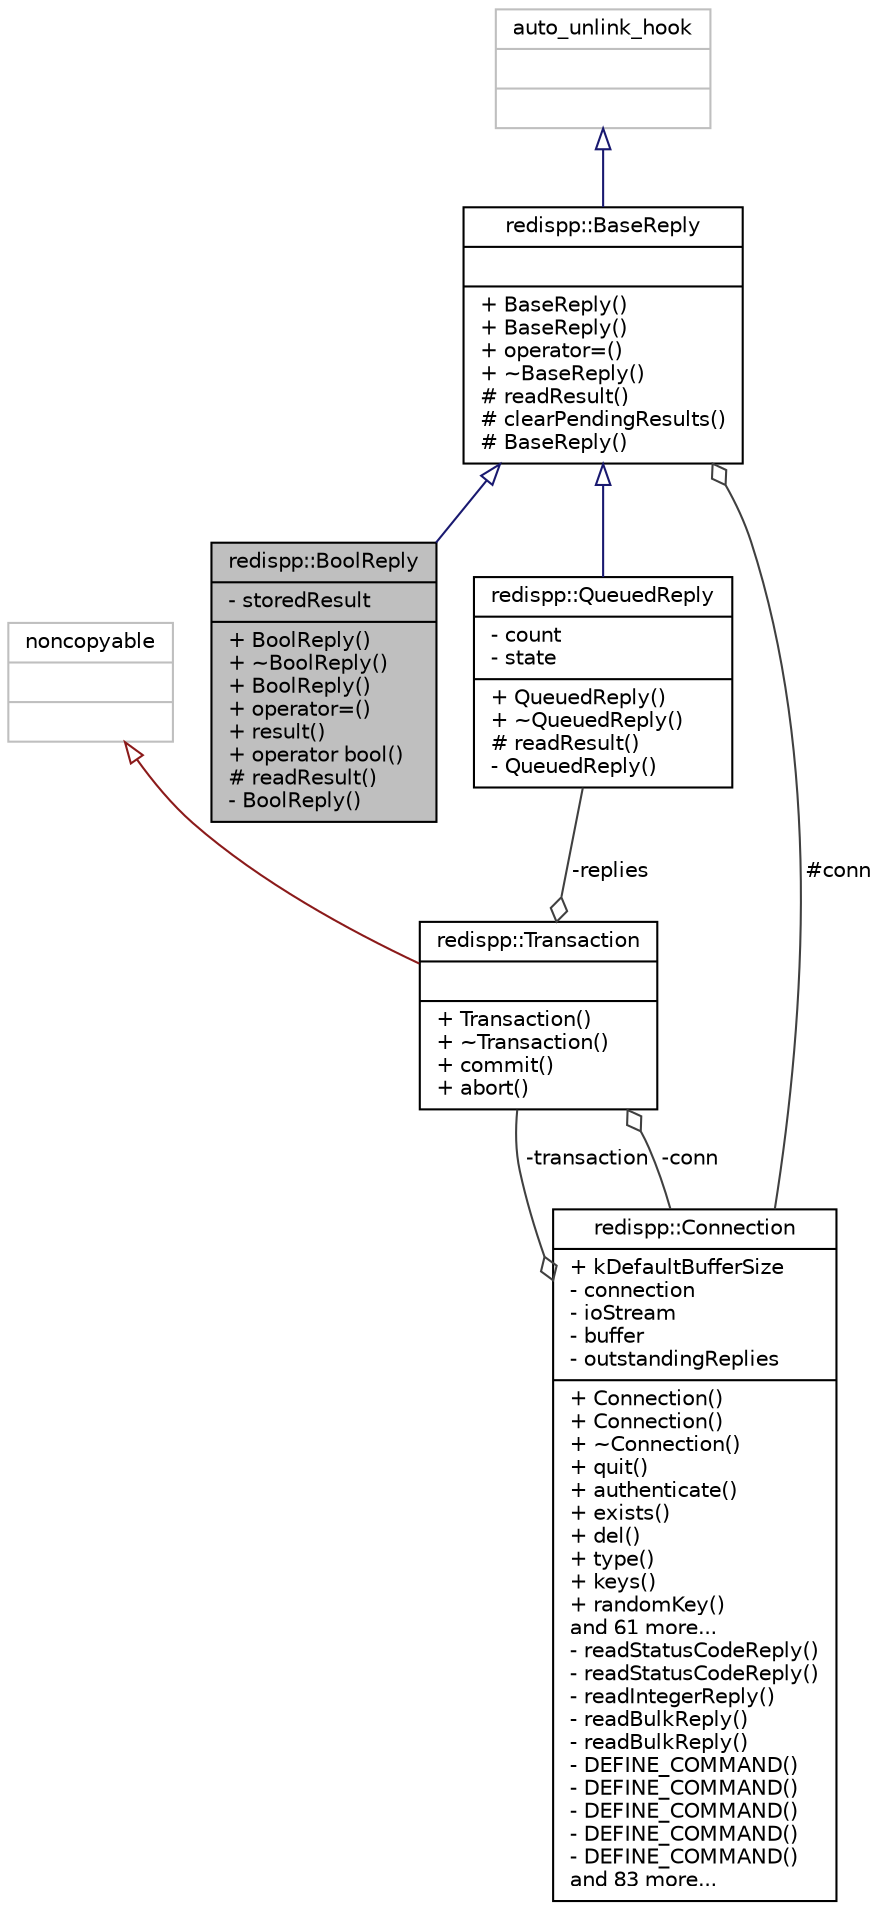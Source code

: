 digraph "redispp::BoolReply"
{
  edge [fontname="Helvetica",fontsize="10",labelfontname="Helvetica",labelfontsize="10"];
  node [fontname="Helvetica",fontsize="10",shape=record];
  Node3 [label="{redispp::BoolReply\n|- storedResult\l|+ BoolReply()\l+ ~BoolReply()\l+ BoolReply()\l+ operator=()\l+ result()\l+ operator bool()\l# readResult()\l- BoolReply()\l}",height=0.2,width=0.4,color="black", fillcolor="grey75", style="filled", fontcolor="black"];
  Node4 -> Node3 [dir="back",color="midnightblue",fontsize="10",style="solid",arrowtail="onormal",fontname="Helvetica"];
  Node4 [label="{redispp::BaseReply\n||+ BaseReply()\l+ BaseReply()\l+ operator=()\l+ ~BaseReply()\l# readResult()\l# clearPendingResults()\l# BaseReply()\l}",height=0.2,width=0.4,color="black", fillcolor="white", style="filled",URL="$classredispp_1_1_base_reply.html"];
  Node5 -> Node4 [dir="back",color="midnightblue",fontsize="10",style="solid",arrowtail="onormal",fontname="Helvetica"];
  Node5 [label="{auto_unlink_hook\n||}",height=0.2,width=0.4,color="grey75", fillcolor="white", style="filled"];
  Node6 -> Node4 [color="grey25",fontsize="10",style="solid",label=" #conn" ,arrowhead="odiamond",fontname="Helvetica"];
  Node6 [label="{redispp::Connection\n|+ kDefaultBufferSize\l- connection\l- ioStream\l- buffer\l- outstandingReplies\l|+ Connection()\l+ Connection()\l+ ~Connection()\l+ quit()\l+ authenticate()\l+ exists()\l+ del()\l+ type()\l+ keys()\l+ randomKey()\land 61 more...\l- readStatusCodeReply()\l- readStatusCodeReply()\l- readIntegerReply()\l- readBulkReply()\l- readBulkReply()\l- DEFINE_COMMAND()\l- DEFINE_COMMAND()\l- DEFINE_COMMAND()\l- DEFINE_COMMAND()\l- DEFINE_COMMAND()\land 83 more...\l}",height=0.2,width=0.4,color="black", fillcolor="white", style="filled",URL="$classredispp_1_1_connection.html"];
  Node7 -> Node6 [color="grey25",fontsize="10",style="solid",label=" -transaction" ,arrowhead="odiamond",fontname="Helvetica"];
  Node7 [label="{redispp::Transaction\n||+ Transaction()\l+ ~Transaction()\l+ commit()\l+ abort()\l}",height=0.2,width=0.4,color="black", fillcolor="white", style="filled",URL="$classredispp_1_1_transaction.html"];
  Node8 -> Node7 [dir="back",color="firebrick4",fontsize="10",style="solid",arrowtail="onormal",fontname="Helvetica"];
  Node8 [label="{noncopyable\n||}",height=0.2,width=0.4,color="grey75", fillcolor="white", style="filled"];
  Node9 -> Node7 [color="grey25",fontsize="10",style="solid",label=" -replies" ,arrowhead="odiamond",fontname="Helvetica"];
  Node9 [label="{redispp::QueuedReply\n|- count\l- state\l|+ QueuedReply()\l+ ~QueuedReply()\l# readResult()\l- QueuedReply()\l}",height=0.2,width=0.4,color="black", fillcolor="white", style="filled",URL="$classredispp_1_1_queued_reply.html"];
  Node4 -> Node9 [dir="back",color="midnightblue",fontsize="10",style="solid",arrowtail="onormal",fontname="Helvetica"];
  Node6 -> Node7 [color="grey25",fontsize="10",style="solid",label=" -conn" ,arrowhead="odiamond",fontname="Helvetica"];
}
